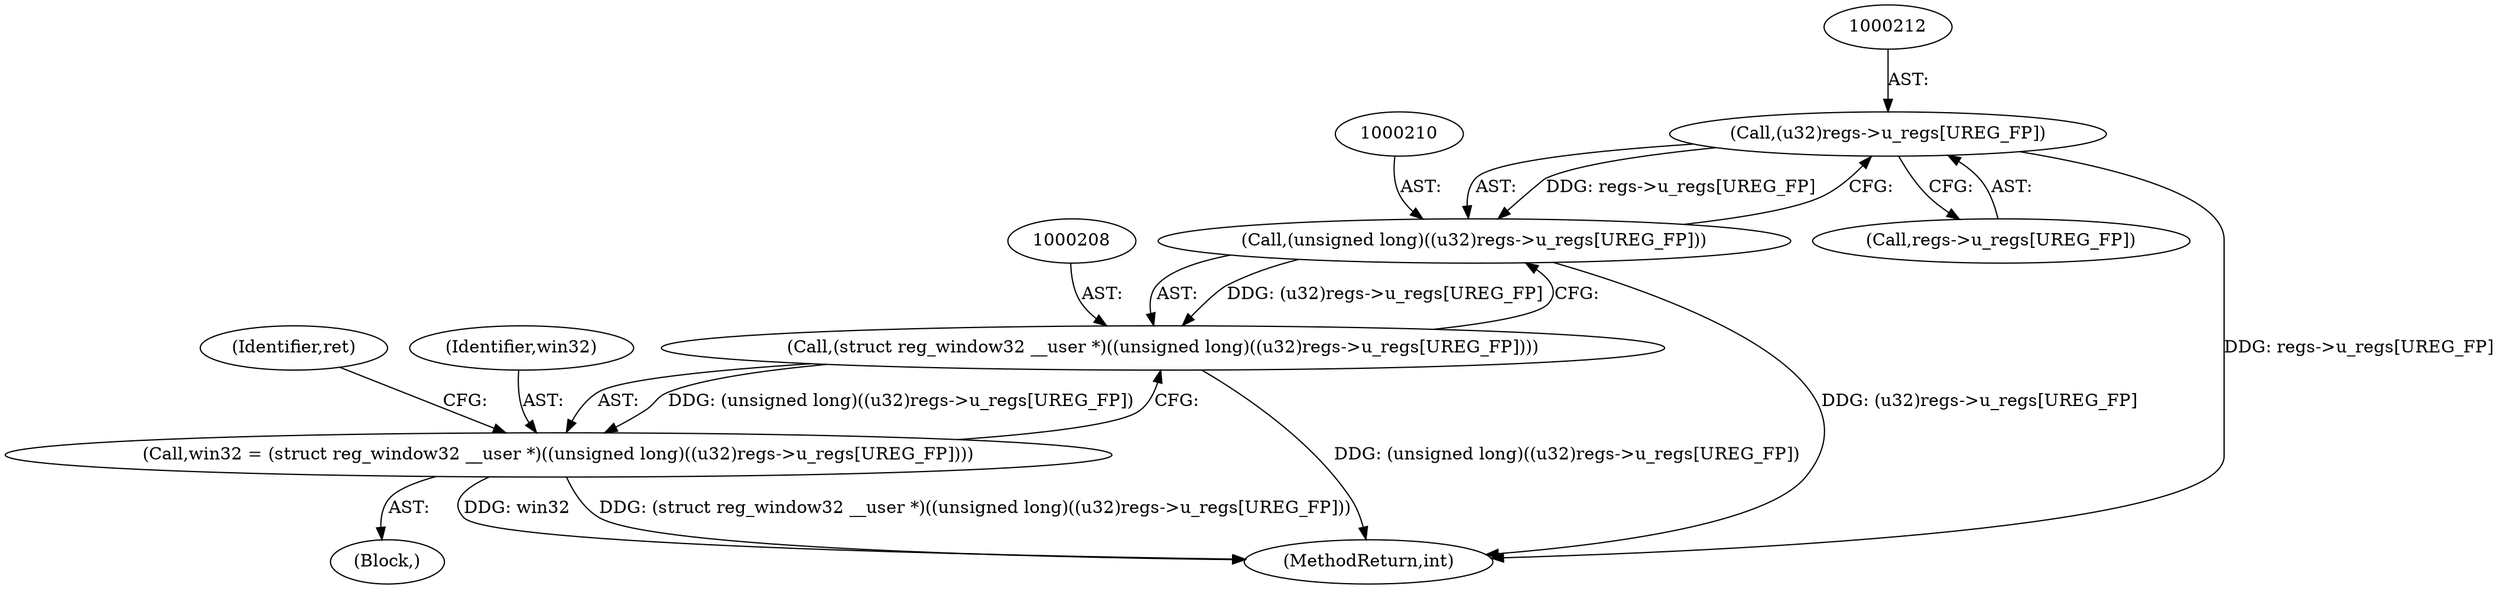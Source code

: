 digraph "0_linux_a8b0ca17b80e92faab46ee7179ba9e99ccb61233_37@array" {
"1000211" [label="(Call,(u32)regs->u_regs[UREG_FP])"];
"1000209" [label="(Call,(unsigned long)((u32)regs->u_regs[UREG_FP]))"];
"1000207" [label="(Call,(struct reg_window32 __user *)((unsigned long)((u32)regs->u_regs[UREG_FP])))"];
"1000205" [label="(Call,win32 = (struct reg_window32 __user *)((unsigned long)((u32)regs->u_regs[UREG_FP])))"];
"1000209" [label="(Call,(unsigned long)((u32)regs->u_regs[UREG_FP]))"];
"1000213" [label="(Call,regs->u_regs[UREG_FP])"];
"1000207" [label="(Call,(struct reg_window32 __user *)((unsigned long)((u32)regs->u_regs[UREG_FP])))"];
"1000219" [label="(Identifier,ret)"];
"1000203" [label="(Block,)"];
"1000206" [label="(Identifier,win32)"];
"1000211" [label="(Call,(u32)regs->u_regs[UREG_FP])"];
"1000256" [label="(MethodReturn,int)"];
"1000205" [label="(Call,win32 = (struct reg_window32 __user *)((unsigned long)((u32)regs->u_regs[UREG_FP])))"];
"1000211" -> "1000209"  [label="AST: "];
"1000211" -> "1000213"  [label="CFG: "];
"1000212" -> "1000211"  [label="AST: "];
"1000213" -> "1000211"  [label="AST: "];
"1000209" -> "1000211"  [label="CFG: "];
"1000211" -> "1000256"  [label="DDG: regs->u_regs[UREG_FP]"];
"1000211" -> "1000209"  [label="DDG: regs->u_regs[UREG_FP]"];
"1000209" -> "1000207"  [label="AST: "];
"1000210" -> "1000209"  [label="AST: "];
"1000207" -> "1000209"  [label="CFG: "];
"1000209" -> "1000256"  [label="DDG: (u32)regs->u_regs[UREG_FP]"];
"1000209" -> "1000207"  [label="DDG: (u32)regs->u_regs[UREG_FP]"];
"1000207" -> "1000205"  [label="AST: "];
"1000208" -> "1000207"  [label="AST: "];
"1000205" -> "1000207"  [label="CFG: "];
"1000207" -> "1000256"  [label="DDG: (unsigned long)((u32)regs->u_regs[UREG_FP])"];
"1000207" -> "1000205"  [label="DDG: (unsigned long)((u32)regs->u_regs[UREG_FP])"];
"1000205" -> "1000203"  [label="AST: "];
"1000206" -> "1000205"  [label="AST: "];
"1000219" -> "1000205"  [label="CFG: "];
"1000205" -> "1000256"  [label="DDG: win32"];
"1000205" -> "1000256"  [label="DDG: (struct reg_window32 __user *)((unsigned long)((u32)regs->u_regs[UREG_FP]))"];
}
